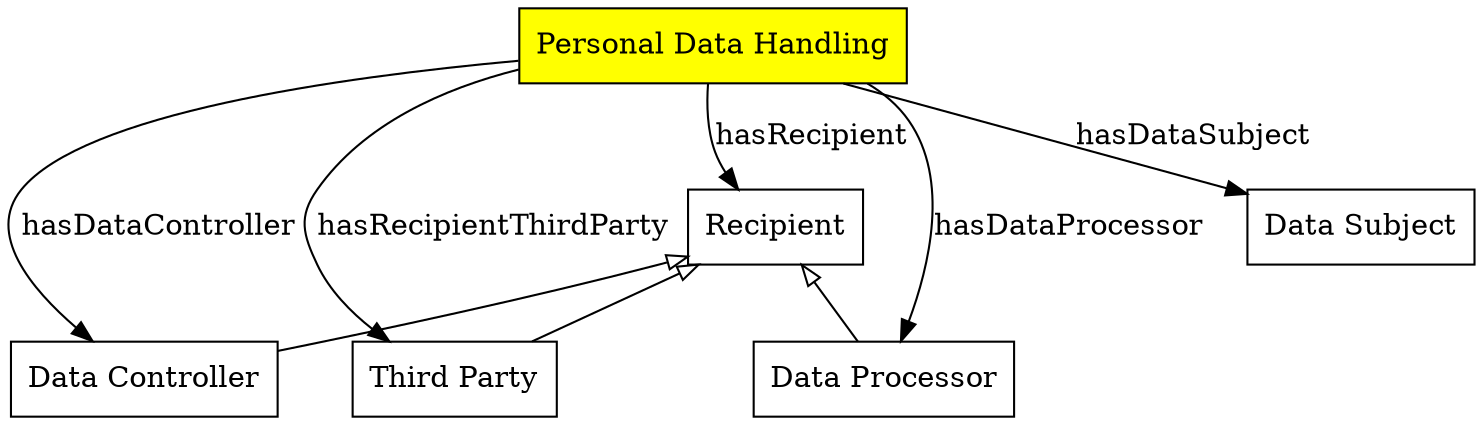 digraph G {
#rankdir=LR;
    bgcolor=transparent;
    node [shape=rect,style=filled,fillcolor=none];

    PDH2 [label="Personal Data Handling",fillcolor=yellow];

    DC [label="Data Controller"];
    DP [label="Data Processor"];
    TP [label="Third Party"];
    DS [label="Data Subject"];
    REC [label="Recipient"] ;

    PDH2 -> DC [label="hasDataController"];
    PDH2 -> DP [label="hasDataProcessor"];
    PDH2 -> REC [label="hasRecipient"];
    PDH2 -> DS [label="hasDataSubject"];
    PDH2 -> TP [label="hasRecipientThirdParty"];
    REC -> TP [arrowhead=none,arrowtail=onormal,dir=both];
    REC -> DC [arrowhead=none,arrowtail=onormal,dir=both];
    REC -> DP [arrowhead=none,arrowtail=onormal,dir=both];

}

